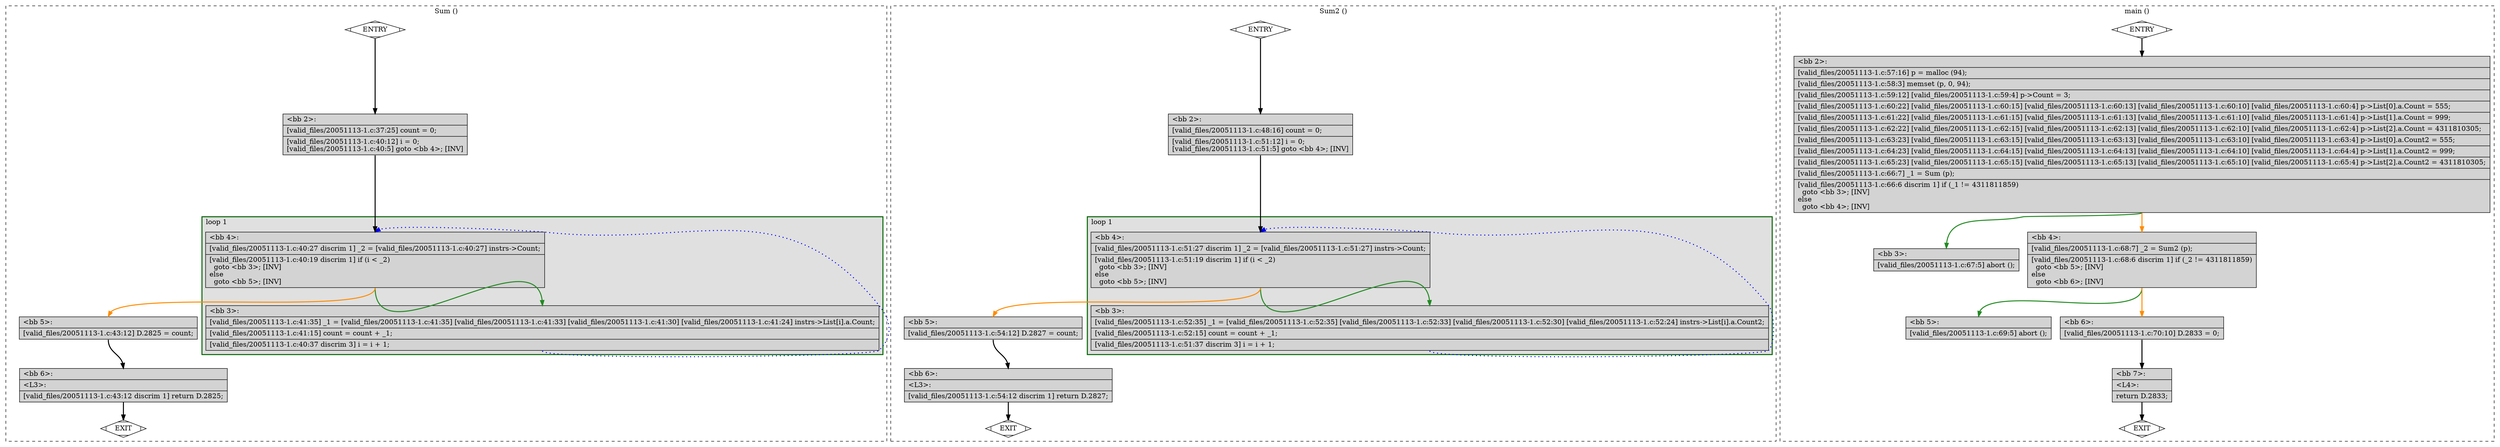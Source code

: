 digraph "a-20051113-1.c.015t.cfg" {
overlap=false;
subgraph "cluster_Sum" {
	style="dashed";
	color="black";
	label="Sum ()";
	subgraph cluster_0_1 {
	style="filled";
	color="darkgreen";
	fillcolor="grey88";
	label="loop 1";
	labeljust=l;
	penwidth=2;
	fn_0_basic_block_4 [shape=record,style=filled,fillcolor=lightgrey,label="{\<bb\ 4\>:\l\
|[valid_files/20051113-1.c:40:27\ discrim\ 1]\ _2\ =\ [valid_files/20051113-1.c:40:27]\ instrs-\>Count;\l\
|[valid_files/20051113-1.c:40:19\ discrim\ 1]\ if\ (i\ \<\ _2)\l\
\ \ goto\ \<bb\ 3\>;\ [INV]\l\
else\l\
\ \ goto\ \<bb\ 5\>;\ [INV]\l\
}"];

	fn_0_basic_block_3 [shape=record,style=filled,fillcolor=lightgrey,label="{\<bb\ 3\>:\l\
|[valid_files/20051113-1.c:41:35]\ _1\ =\ [valid_files/20051113-1.c:41:35]\ [valid_files/20051113-1.c:41:33]\ [valid_files/20051113-1.c:41:30]\ [valid_files/20051113-1.c:41:24]\ instrs-\>List[i].a.Count;\l\
|[valid_files/20051113-1.c:41:15]\ count\ =\ count\ +\ _1;\l\
|[valid_files/20051113-1.c:40:37\ discrim\ 3]\ i\ =\ i\ +\ 1;\l\
}"];

	}
	fn_0_basic_block_0 [shape=Mdiamond,style=filled,fillcolor=white,label="ENTRY"];

	fn_0_basic_block_1 [shape=Mdiamond,style=filled,fillcolor=white,label="EXIT"];

	fn_0_basic_block_2 [shape=record,style=filled,fillcolor=lightgrey,label="{\<bb\ 2\>:\l\
|[valid_files/20051113-1.c:37:25]\ count\ =\ 0;\l\
|[valid_files/20051113-1.c:40:12]\ i\ =\ 0;\l\
[valid_files/20051113-1.c:40:5]\ goto\ \<bb\ 4\>;\ [INV]\l\
}"];

	fn_0_basic_block_5 [shape=record,style=filled,fillcolor=lightgrey,label="{\<bb\ 5\>:\l\
|[valid_files/20051113-1.c:43:12]\ D.2825\ =\ count;\l\
}"];

	fn_0_basic_block_6 [shape=record,style=filled,fillcolor=lightgrey,label="{\<bb\ 6\>:\l\
|\<L3\>:\l\
|[valid_files/20051113-1.c:43:12\ discrim\ 1]\ return\ D.2825;\l\
}"];

	fn_0_basic_block_0:s -> fn_0_basic_block_2:n [style="solid,bold",color=black,weight=100,constraint=true];
	fn_0_basic_block_2:s -> fn_0_basic_block_4:n [style="solid,bold",color=black,weight=100,constraint=true];
	fn_0_basic_block_3:s -> fn_0_basic_block_4:n [style="dotted,bold",color=blue,weight=10,constraint=false];
	fn_0_basic_block_4:s -> fn_0_basic_block_3:n [style="solid,bold",color=forestgreen,weight=10,constraint=true];
	fn_0_basic_block_4:s -> fn_0_basic_block_5:n [style="solid,bold",color=darkorange,weight=10,constraint=true];
	fn_0_basic_block_5:s -> fn_0_basic_block_6:n [style="solid,bold",color=black,weight=100,constraint=true];
	fn_0_basic_block_6:s -> fn_0_basic_block_1:n [style="solid,bold",color=black,weight=10,constraint=true];
	fn_0_basic_block_0:s -> fn_0_basic_block_1:n [style="invis",constraint=true];
}
subgraph "cluster_Sum2" {
	style="dashed";
	color="black";
	label="Sum2 ()";
	subgraph cluster_1_1 {
	style="filled";
	color="darkgreen";
	fillcolor="grey88";
	label="loop 1";
	labeljust=l;
	penwidth=2;
	fn_1_basic_block_4 [shape=record,style=filled,fillcolor=lightgrey,label="{\<bb\ 4\>:\l\
|[valid_files/20051113-1.c:51:27\ discrim\ 1]\ _2\ =\ [valid_files/20051113-1.c:51:27]\ instrs-\>Count;\l\
|[valid_files/20051113-1.c:51:19\ discrim\ 1]\ if\ (i\ \<\ _2)\l\
\ \ goto\ \<bb\ 3\>;\ [INV]\l\
else\l\
\ \ goto\ \<bb\ 5\>;\ [INV]\l\
}"];

	fn_1_basic_block_3 [shape=record,style=filled,fillcolor=lightgrey,label="{\<bb\ 3\>:\l\
|[valid_files/20051113-1.c:52:35]\ _1\ =\ [valid_files/20051113-1.c:52:35]\ [valid_files/20051113-1.c:52:33]\ [valid_files/20051113-1.c:52:30]\ [valid_files/20051113-1.c:52:24]\ instrs-\>List[i].a.Count2;\l\
|[valid_files/20051113-1.c:52:15]\ count\ =\ count\ +\ _1;\l\
|[valid_files/20051113-1.c:51:37\ discrim\ 3]\ i\ =\ i\ +\ 1;\l\
}"];

	}
	fn_1_basic_block_0 [shape=Mdiamond,style=filled,fillcolor=white,label="ENTRY"];

	fn_1_basic_block_1 [shape=Mdiamond,style=filled,fillcolor=white,label="EXIT"];

	fn_1_basic_block_2 [shape=record,style=filled,fillcolor=lightgrey,label="{\<bb\ 2\>:\l\
|[valid_files/20051113-1.c:48:16]\ count\ =\ 0;\l\
|[valid_files/20051113-1.c:51:12]\ i\ =\ 0;\l\
[valid_files/20051113-1.c:51:5]\ goto\ \<bb\ 4\>;\ [INV]\l\
}"];

	fn_1_basic_block_5 [shape=record,style=filled,fillcolor=lightgrey,label="{\<bb\ 5\>:\l\
|[valid_files/20051113-1.c:54:12]\ D.2827\ =\ count;\l\
}"];

	fn_1_basic_block_6 [shape=record,style=filled,fillcolor=lightgrey,label="{\<bb\ 6\>:\l\
|\<L3\>:\l\
|[valid_files/20051113-1.c:54:12\ discrim\ 1]\ return\ D.2827;\l\
}"];

	fn_1_basic_block_0:s -> fn_1_basic_block_2:n [style="solid,bold",color=black,weight=100,constraint=true];
	fn_1_basic_block_2:s -> fn_1_basic_block_4:n [style="solid,bold",color=black,weight=100,constraint=true];
	fn_1_basic_block_3:s -> fn_1_basic_block_4:n [style="dotted,bold",color=blue,weight=10,constraint=false];
	fn_1_basic_block_4:s -> fn_1_basic_block_3:n [style="solid,bold",color=forestgreen,weight=10,constraint=true];
	fn_1_basic_block_4:s -> fn_1_basic_block_5:n [style="solid,bold",color=darkorange,weight=10,constraint=true];
	fn_1_basic_block_5:s -> fn_1_basic_block_6:n [style="solid,bold",color=black,weight=100,constraint=true];
	fn_1_basic_block_6:s -> fn_1_basic_block_1:n [style="solid,bold",color=black,weight=10,constraint=true];
	fn_1_basic_block_0:s -> fn_1_basic_block_1:n [style="invis",constraint=true];
}
subgraph "cluster_main" {
	style="dashed";
	color="black";
	label="main ()";
	fn_2_basic_block_0 [shape=Mdiamond,style=filled,fillcolor=white,label="ENTRY"];

	fn_2_basic_block_1 [shape=Mdiamond,style=filled,fillcolor=white,label="EXIT"];

	fn_2_basic_block_2 [shape=record,style=filled,fillcolor=lightgrey,label="{\<bb\ 2\>:\l\
|[valid_files/20051113-1.c:57:16]\ p\ =\ malloc\ (94);\l\
|[valid_files/20051113-1.c:58:3]\ memset\ (p,\ 0,\ 94);\l\
|[valid_files/20051113-1.c:59:12]\ [valid_files/20051113-1.c:59:4]\ p-\>Count\ =\ 3;\l\
|[valid_files/20051113-1.c:60:22]\ [valid_files/20051113-1.c:60:15]\ [valid_files/20051113-1.c:60:13]\ [valid_files/20051113-1.c:60:10]\ [valid_files/20051113-1.c:60:4]\ p-\>List[0].a.Count\ =\ 555;\l\
|[valid_files/20051113-1.c:61:22]\ [valid_files/20051113-1.c:61:15]\ [valid_files/20051113-1.c:61:13]\ [valid_files/20051113-1.c:61:10]\ [valid_files/20051113-1.c:61:4]\ p-\>List[1].a.Count\ =\ 999;\l\
|[valid_files/20051113-1.c:62:22]\ [valid_files/20051113-1.c:62:15]\ [valid_files/20051113-1.c:62:13]\ [valid_files/20051113-1.c:62:10]\ [valid_files/20051113-1.c:62:4]\ p-\>List[2].a.Count\ =\ 4311810305;\l\
|[valid_files/20051113-1.c:63:23]\ [valid_files/20051113-1.c:63:15]\ [valid_files/20051113-1.c:63:13]\ [valid_files/20051113-1.c:63:10]\ [valid_files/20051113-1.c:63:4]\ p-\>List[0].a.Count2\ =\ 555;\l\
|[valid_files/20051113-1.c:64:23]\ [valid_files/20051113-1.c:64:15]\ [valid_files/20051113-1.c:64:13]\ [valid_files/20051113-1.c:64:10]\ [valid_files/20051113-1.c:64:4]\ p-\>List[1].a.Count2\ =\ 999;\l\
|[valid_files/20051113-1.c:65:23]\ [valid_files/20051113-1.c:65:15]\ [valid_files/20051113-1.c:65:13]\ [valid_files/20051113-1.c:65:10]\ [valid_files/20051113-1.c:65:4]\ p-\>List[2].a.Count2\ =\ 4311810305;\l\
|[valid_files/20051113-1.c:66:7]\ _1\ =\ Sum\ (p);\l\
|[valid_files/20051113-1.c:66:6\ discrim\ 1]\ if\ (_1\ !=\ 4311811859)\l\
\ \ goto\ \<bb\ 3\>;\ [INV]\l\
else\l\
\ \ goto\ \<bb\ 4\>;\ [INV]\l\
}"];

	fn_2_basic_block_3 [shape=record,style=filled,fillcolor=lightgrey,label="{\<bb\ 3\>:\l\
|[valid_files/20051113-1.c:67:5]\ abort\ ();\l\
}"];

	fn_2_basic_block_4 [shape=record,style=filled,fillcolor=lightgrey,label="{\<bb\ 4\>:\l\
|[valid_files/20051113-1.c:68:7]\ _2\ =\ Sum2\ (p);\l\
|[valid_files/20051113-1.c:68:6\ discrim\ 1]\ if\ (_2\ !=\ 4311811859)\l\
\ \ goto\ \<bb\ 5\>;\ [INV]\l\
else\l\
\ \ goto\ \<bb\ 6\>;\ [INV]\l\
}"];

	fn_2_basic_block_5 [shape=record,style=filled,fillcolor=lightgrey,label="{\<bb\ 5\>:\l\
|[valid_files/20051113-1.c:69:5]\ abort\ ();\l\
}"];

	fn_2_basic_block_6 [shape=record,style=filled,fillcolor=lightgrey,label="{\<bb\ 6\>:\l\
|[valid_files/20051113-1.c:70:10]\ D.2833\ =\ 0;\l\
}"];

	fn_2_basic_block_7 [shape=record,style=filled,fillcolor=lightgrey,label="{\<bb\ 7\>:\l\
|\<L4\>:\l\
|return\ D.2833;\l\
}"];

	fn_2_basic_block_0:s -> fn_2_basic_block_2:n [style="solid,bold",color=black,weight=100,constraint=true];
	fn_2_basic_block_2:s -> fn_2_basic_block_3:n [style="solid,bold",color=forestgreen,weight=10,constraint=true];
	fn_2_basic_block_2:s -> fn_2_basic_block_4:n [style="solid,bold",color=darkorange,weight=10,constraint=true];
	fn_2_basic_block_4:s -> fn_2_basic_block_5:n [style="solid,bold",color=forestgreen,weight=10,constraint=true];
	fn_2_basic_block_4:s -> fn_2_basic_block_6:n [style="solid,bold",color=darkorange,weight=10,constraint=true];
	fn_2_basic_block_6:s -> fn_2_basic_block_7:n [style="solid,bold",color=black,weight=100,constraint=true];
	fn_2_basic_block_7:s -> fn_2_basic_block_1:n [style="solid,bold",color=black,weight=10,constraint=true];
	fn_2_basic_block_0:s -> fn_2_basic_block_1:n [style="invis",constraint=true];
}
}
